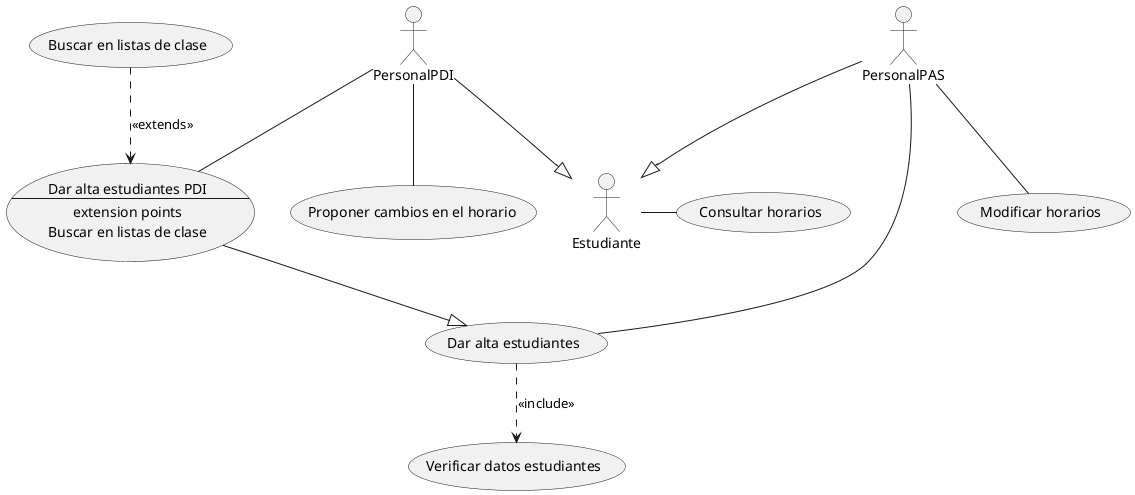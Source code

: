 @startuml Horarios

usecase AltaPDI as "Dar alta estudiantes PDI
--
extension points
Buscar en listas de clase
"
Estudiante-(Consultar horarios)
PersonalPDI--(Proponer cambios en el horario)
PersonalPDI--(AltaPDI)
PersonalPAS--(Modificar horarios)
PersonalPAS--(Dar alta estudiantes)

(AltaPDI)--|>(Dar alta estudiantes)

(Dar alta estudiantes)..>(Verificar datos estudiantes): <<include>>
(Buscar en listas de clase)..>(AltaPDI): <<extends>>


PersonalPDI--|>Estudiante
PersonalPAS--|>Estudiante
@enduml